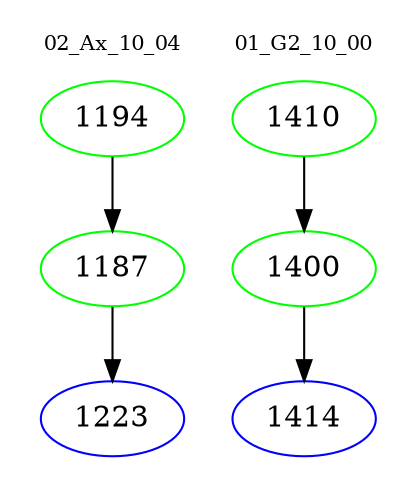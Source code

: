 digraph{
subgraph cluster_0 {
color = white
label = "02_Ax_10_04";
fontsize=10;
T0_1194 [label="1194", color="green"]
T0_1194 -> T0_1187 [color="black"]
T0_1187 [label="1187", color="green"]
T0_1187 -> T0_1223 [color="black"]
T0_1223 [label="1223", color="blue"]
}
subgraph cluster_1 {
color = white
label = "01_G2_10_00";
fontsize=10;
T1_1410 [label="1410", color="green"]
T1_1410 -> T1_1400 [color="black"]
T1_1400 [label="1400", color="green"]
T1_1400 -> T1_1414 [color="black"]
T1_1414 [label="1414", color="blue"]
}
}
